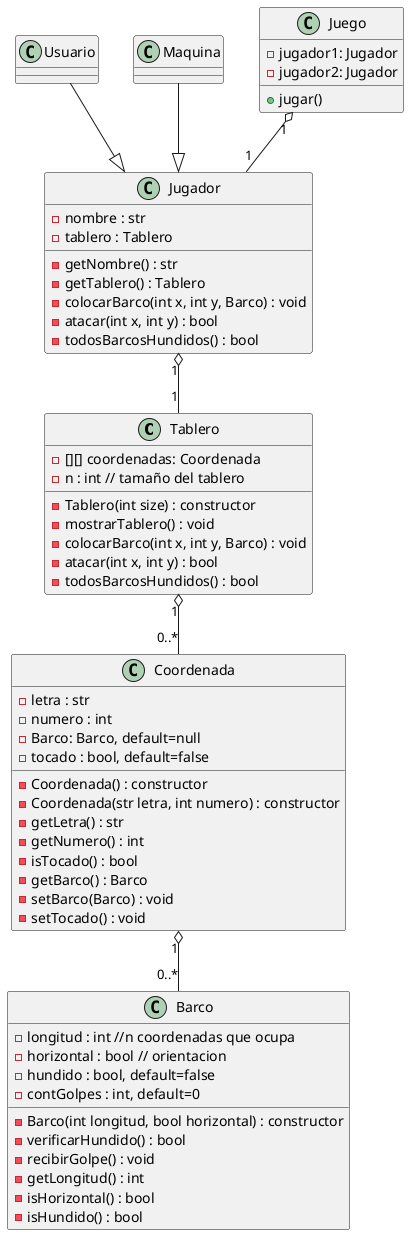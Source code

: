 @startuml

class Tablero {
    - [][] coordenadas: Coordenada
    - n : int // tamaño del tablero
    - Tablero(int size) : constructor
        '   -> inicializa objetos Coordenada en coordenadas
    - mostrarTablero() : void
        '   -> mostrarTablero: imprime el tablero, validando: coord.getBarco(), coord.isTocado()
    - colocarBarco(int x, int y, Barco) : void
        '   -> Coordenas.setBarco, ¿¿¿ barco.agregarCoordenada ???
    - atacar(int x, int y) : bool
        '   -> Coordenas.setBarco, coord.setTocado(true), coord.getBarco()->recibirGolpe()
    - todosBarcosHundidos() : bool
        '   -> return all barco.isHundido()
}

class Coordenada {
    - letra : str
    - numero : int
    - Barco: Barco, default=null
    - tocado : bool, default=false
    - Coordenada() : constructor
        '   
    - Coordenada(str letra, int numero) : constructor
        '   -> letra_, numero_
    - getLetra() : str
        '   -> return letra
    - getNumero() : int
        '   -> return numero
    - isTocado() : bool
        '   -> return tocado
    - getBarco() : Barco
        '   -> return barco
    - setBarco(Barco) : void
        '   -> this->barco = barco
    - setTocado() : void
        '   -> this->tocado = tocado
}

Tablero "1" o-- "0..*" Coordenada

class Barco {
    - longitud : int //n coordenadas que ocupa
    - horizontal : bool // orientacion
    - hundido : bool, default=false
    - contGolpes : int, default=0
    - Barco(int longitud, bool horizontal) : constructor
        '   -> longitud_, horizontal_
    - verificarHundido() : bool
        '   -> return contGolpes == longitud
    - recibirGolpe() : void
        '   -> contGolpes++, validar si hundido asignar = true
    - getLongitud() : int
        '   -> return longitud
    - isHorizontal() : bool
        '   -> return horizontal
    - isHundido() : bool
        '   -> return hundido

}

Coordenada "1" o-- "0..*" Barco

class Jugador {
    - nombre : str
    - tablero : Tablero
    ' - [] barcos : Barco
    ' - [] disparos : Coordenada
    - getNombre() : str
    - getTablero() : Tablero
    - colocarBarco(int x, int y, Barco) : void
    - atacar(int x, int y) : bool
    - todosBarcosHundidos() : bool
}

class Usuario {
}

class Maquina {
}

Usuario --|> Jugador
Maquina --|> Jugador

Jugador "1" o-- "1" Tablero

class Juego {
    - jugador1: Jugador
    - jugador2: Jugador
    + jugar()
}

Juego "1" o-- "1" Jugador

@enduml